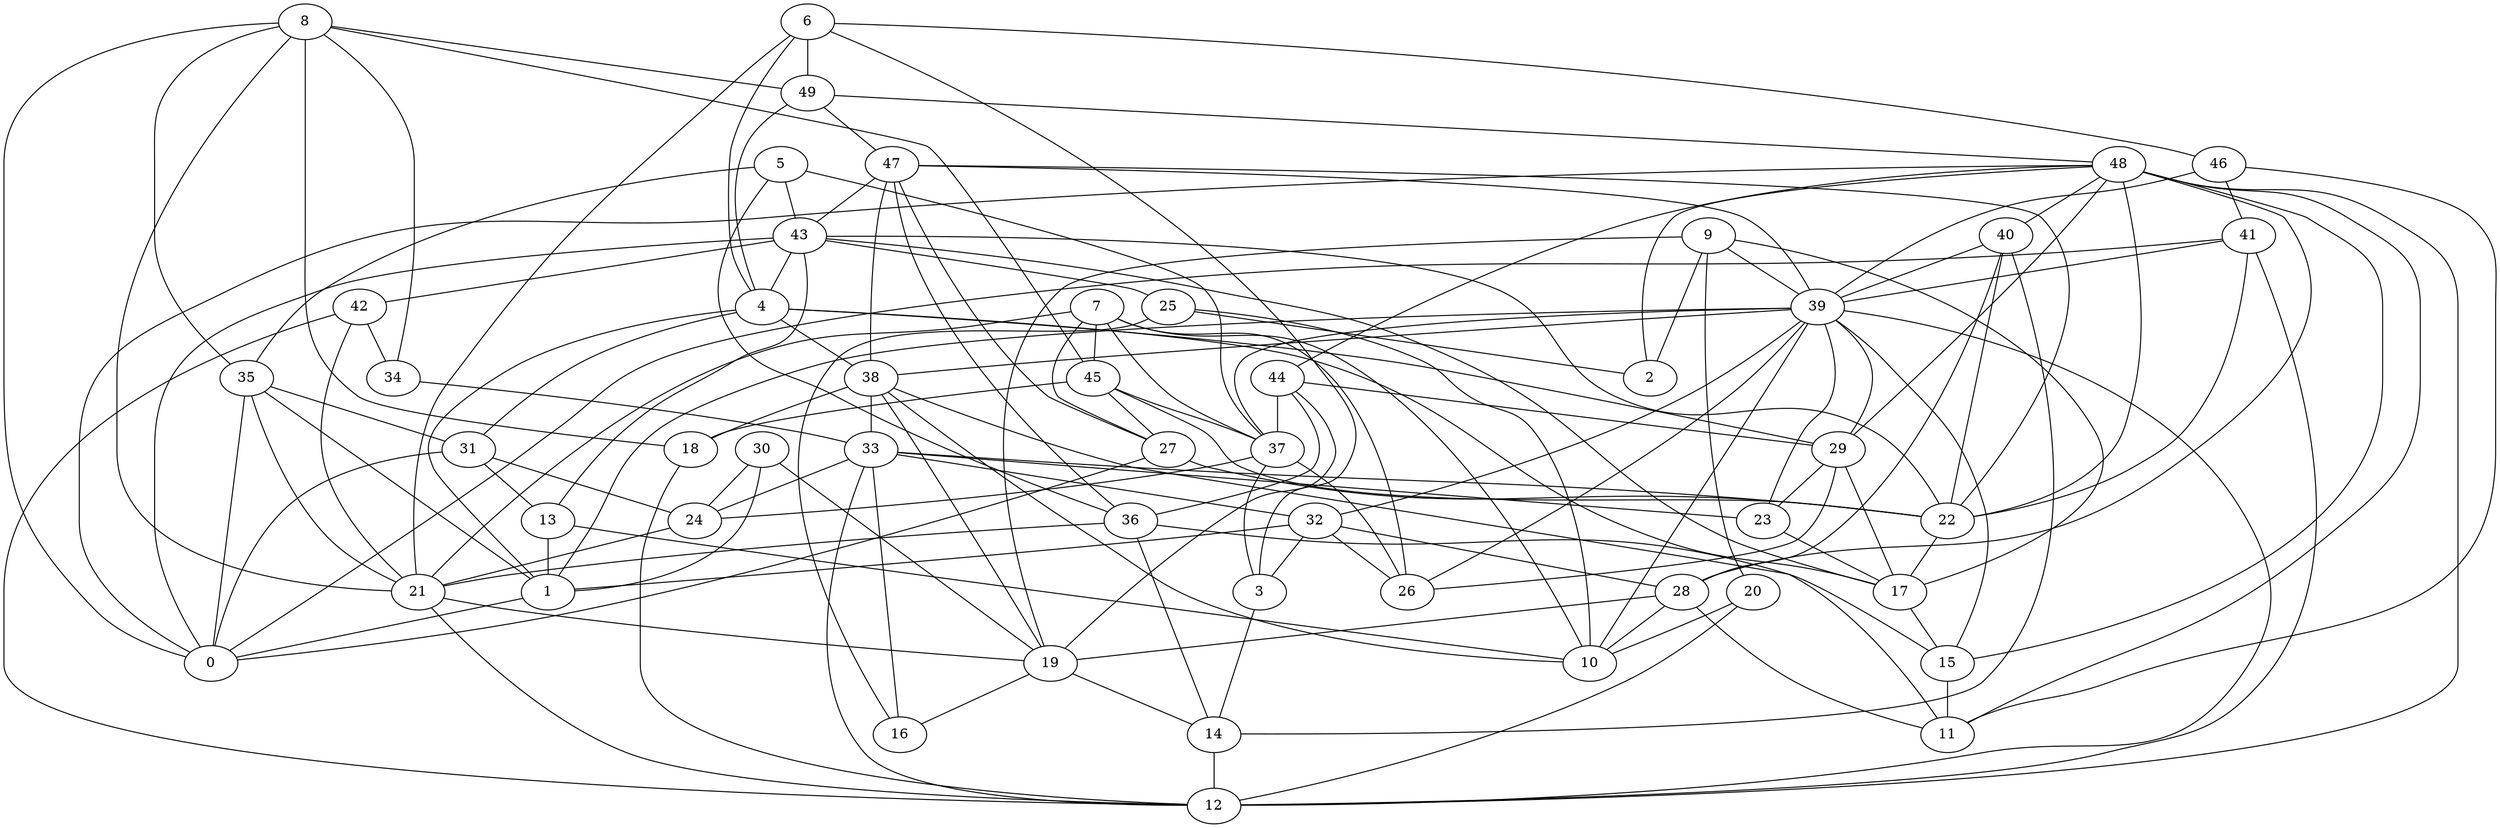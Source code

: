 digraph GG_graph {

subgraph G_graph {
edge [color = black]
"5" -> "43" [dir = none]
"20" -> "10" [dir = none]
"8" -> "45" [dir = none]
"8" -> "49" [dir = none]
"37" -> "3" [dir = none]
"21" -> "19" [dir = none]
"31" -> "13" [dir = none]
"40" -> "28" [dir = none]
"9" -> "17" [dir = none]
"9" -> "39" [dir = none]
"19" -> "14" [dir = none]
"19" -> "16" [dir = none]
"6" -> "49" [dir = none]
"30" -> "1" [dir = none]
"39" -> "26" [dir = none]
"39" -> "37" [dir = none]
"39" -> "1" [dir = none]
"39" -> "32" [dir = none]
"39" -> "15" [dir = none]
"28" -> "11" [dir = none]
"41" -> "39" [dir = none]
"35" -> "1" [dir = none]
"27" -> "22" [dir = none]
"7" -> "27" [dir = none]
"42" -> "34" [dir = none]
"42" -> "12" [dir = none]
"49" -> "48" [dir = none]
"25" -> "16" [dir = none]
"33" -> "23" [dir = none]
"33" -> "24" [dir = none]
"33" -> "12" [dir = none]
"44" -> "19" [dir = none]
"48" -> "28" [dir = none]
"48" -> "2" [dir = none]
"48" -> "22" [dir = none]
"48" -> "12" [dir = none]
"48" -> "44" [dir = none]
"48" -> "29" [dir = none]
"48" -> "0" [dir = none]
"48" -> "15" [dir = none]
"38" -> "10" [dir = none]
"38" -> "18" [dir = none]
"38" -> "33" [dir = none]
"46" -> "41" [dir = none]
"43" -> "42" [dir = none]
"47" -> "36" [dir = none]
"47" -> "43" [dir = none]
"4" -> "31" [dir = none]
"4" -> "38" [dir = none]
"1" -> "0" [dir = none]
"30" -> "24" [dir = none]
"39" -> "23" [dir = none]
"7" -> "26" [dir = none]
"29" -> "26" [dir = none]
"44" -> "29" [dir = none]
"13" -> "10" [dir = none]
"48" -> "11" [dir = none]
"32" -> "1" [dir = none]
"28" -> "10" [dir = none]
"46" -> "39" [dir = none]
"42" -> "21" [dir = none]
"47" -> "39" [dir = none]
"7" -> "37" [dir = none]
"7" -> "45" [dir = none]
"40" -> "39" [dir = none]
"43" -> "0" [dir = none]
"35" -> "0" [dir = none]
"8" -> "18" [dir = none]
"37" -> "26" [dir = none]
"43" -> "13" [dir = none]
"13" -> "1" [dir = none]
"43" -> "17" [dir = none]
"4" -> "17" [dir = none]
"25" -> "10" [dir = none]
"3" -> "14" [dir = none]
"47" -> "38" [dir = none]
"41" -> "22" [dir = none]
"5" -> "36" [dir = none]
"43" -> "22" [dir = none]
"4" -> "29" [dir = none]
"4" -> "1" [dir = none]
"49" -> "47" [dir = none]
"36" -> "14" [dir = none]
"40" -> "22" [dir = none]
"45" -> "27" [dir = none]
"35" -> "31" [dir = none]
"36" -> "15" [dir = none]
"18" -> "12" [dir = none]
"17" -> "15" [dir = none]
"29" -> "23" [dir = none]
"25" -> "2" [dir = none]
"8" -> "21" [dir = none]
"46" -> "11" [dir = none]
"49" -> "4" [dir = none]
"43" -> "25" [dir = none]
"44" -> "37" [dir = none]
"21" -> "12" [dir = none]
"7" -> "10" [dir = none]
"31" -> "24" [dir = none]
"47" -> "27" [dir = none]
"30" -> "19" [dir = none]
"45" -> "22" [dir = none]
"38" -> "19" [dir = none]
"5" -> "37" [dir = none]
"7" -> "21" [dir = none]
"38" -> "11" [dir = none]
"20" -> "12" [dir = none]
"24" -> "21" [dir = none]
"8" -> "0" [dir = none]
"8" -> "34" [dir = none]
"45" -> "37" [dir = none]
"6" -> "21" [dir = none]
"9" -> "19" [dir = none]
"32" -> "3" [dir = none]
"22" -> "17" [dir = none]
"39" -> "10" [dir = none]
"33" -> "16" [dir = none]
"48" -> "40" [dir = none]
"41" -> "0" [dir = none]
"15" -> "11" [dir = none]
"32" -> "26" [dir = none]
"9" -> "20" [dir = none]
"39" -> "29" [dir = none]
"8" -> "35" [dir = none]
"6" -> "46" [dir = none]
"34" -> "33" [dir = none]
"43" -> "4" [dir = none]
"29" -> "17" [dir = none]
"41" -> "12" [dir = none]
"44" -> "36" [dir = none]
"6" -> "3" [dir = none]
"5" -> "35" [dir = none]
"28" -> "19" [dir = none]
"39" -> "38" [dir = none]
"47" -> "22" [dir = none]
"31" -> "0" [dir = none]
"33" -> "32" [dir = none]
"40" -> "14" [dir = none]
"32" -> "28" [dir = none]
"33" -> "22" [dir = none]
"45" -> "18" [dir = none]
"23" -> "17" [dir = none]
"6" -> "4" [dir = none]
"37" -> "24" [dir = none]
"9" -> "2" [dir = none]
"36" -> "21" [dir = none]
"27" -> "0" [dir = none]
"35" -> "21" [dir = none]
"39" -> "12" [dir = none]
"14" -> "12" [dir = none]
}

}
